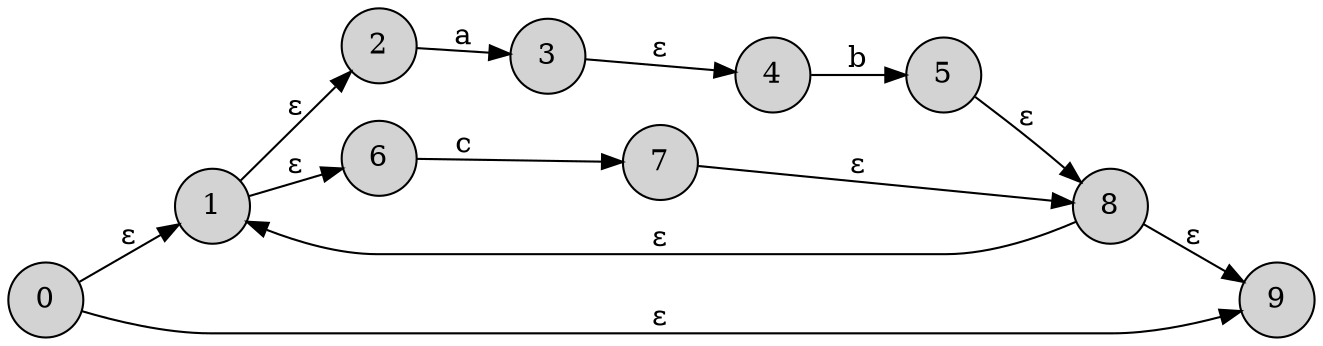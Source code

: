 
digraph {
rankdir=LR;
node [shape = circle; style = filled;];
0->1[label="ε"];
0->9[label="ε"];
1->2[label="ε"];
1->6[label="ε"];
2->3[label="a"];
3->4[label="ε"];
4->5[label="b"];
5->8[label="ε"];
6->7[label="c"];
7->8[label="ε"];
8->1[label="ε"];
8->9[label="ε"];
0 [label="0";]
1 [label="1";]
2 [label="2";]
3 [label="3";]
4 [label="4";]
5 [label="5";]
6 [label="6";]
7 [label="7";]
8 [label="8";]
9 [label="9";]
}

